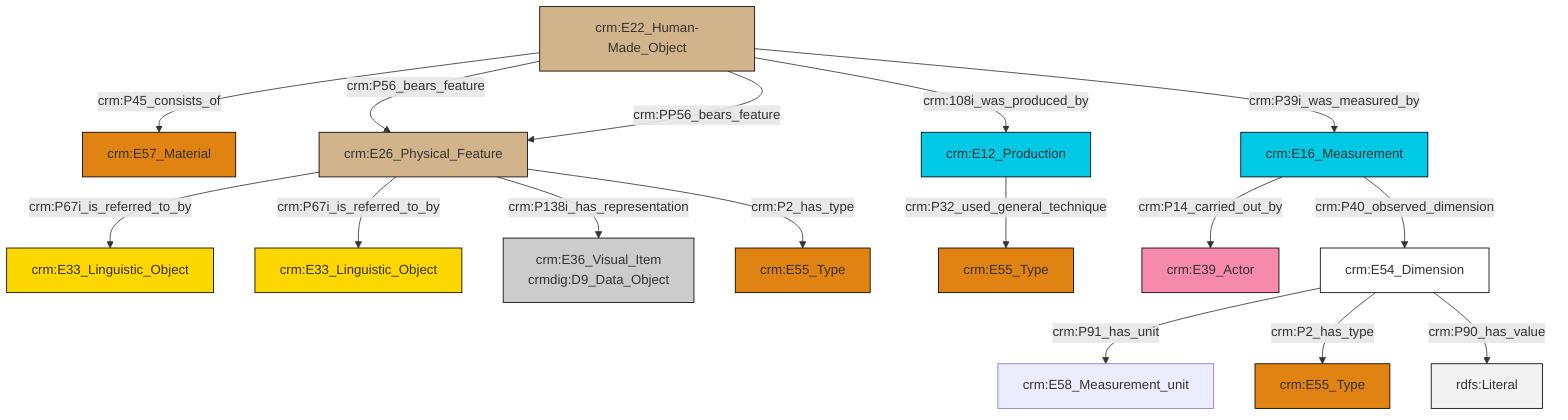 graph TD
classDef Literal fill:#f2f2f2,stroke:#000000;
classDef CRM_Entity fill:#FFFFFF,stroke:#000000;
classDef Temporal_Entity fill:#00C9E6, stroke:#000000;
classDef Type fill:#E18312, stroke:#000000;
classDef Time-Span fill:#2C9C91, stroke:#000000;
classDef Appellation fill:#FFEB7F, stroke:#000000;
classDef Place fill:#008836, stroke:#000000;
classDef Persistent_Item fill:#B266B2, stroke:#000000;
classDef Conceptual_Object fill:#FFD700, stroke:#000000;
classDef Physical_Thing fill:#D2B48C, stroke:#000000;
classDef Actor fill:#f58aad, stroke:#000000;
classDef PC_Classes fill:#4ce600, stroke:#000000;
classDef Multi fill:#cccccc,stroke:#000000;

4["crm:E26_Physical_Feature"]:::Physical_Thing -->|crm:P67i_is_referred_to_by| 2["crm:E33_Linguistic_Object"]:::Conceptual_Object
0["crm:E22_Human-Made_Object"]:::Physical_Thing -->|crm:P45_consists_of| 11["crm:E57_Material"]:::Type
14["crm:E54_Dimension"]:::CRM_Entity -->|crm:P91_has_unit| 15["crm:E58_Measurement_unit"]:::Default
4["crm:E26_Physical_Feature"]:::Physical_Thing -->|crm:P67i_is_referred_to_by| 5["crm:E33_Linguistic_Object"]:::Conceptual_Object
14["crm:E54_Dimension"]:::CRM_Entity -->|crm:P2_has_type| 20["crm:E55_Type"]:::Type
17["crm:E12_Production"]:::Temporal_Entity -->|crm:P32_used_general_technique| 21["crm:E55_Type"]:::Type
14["crm:E54_Dimension"]:::CRM_Entity -->|crm:P90_has_value| 23[rdfs:Literal]:::Literal
12["crm:E16_Measurement"]:::Temporal_Entity -->|crm:P14_carried_out_by| 7["crm:E39_Actor"]:::Actor
4["crm:E26_Physical_Feature"]:::Physical_Thing -->|crm:P138i_has_representation| 24["crm:E36_Visual_Item<br>crmdig:D9_Data_Object"]:::Multi
0["crm:E22_Human-Made_Object"]:::Physical_Thing -->|crm:P56_bears_feature| 4["crm:E26_Physical_Feature"]:::Physical_Thing
12["crm:E16_Measurement"]:::Temporal_Entity -->|crm:P40_observed_dimension| 14["crm:E54_Dimension"]:::CRM_Entity
0["crm:E22_Human-Made_Object"]:::Physical_Thing -->|crm:PP56_bears_feature| 4["crm:E26_Physical_Feature"]:::Physical_Thing
0["crm:E22_Human-Made_Object"]:::Physical_Thing -->|crm:108i_was_produced_by| 17["crm:E12_Production"]:::Temporal_Entity
4["crm:E26_Physical_Feature"]:::Physical_Thing -->|crm:P2_has_type| 9["crm:E55_Type"]:::Type
0["crm:E22_Human-Made_Object"]:::Physical_Thing -->|crm:P39i_was_measured_by| 12["crm:E16_Measurement"]:::Temporal_Entity